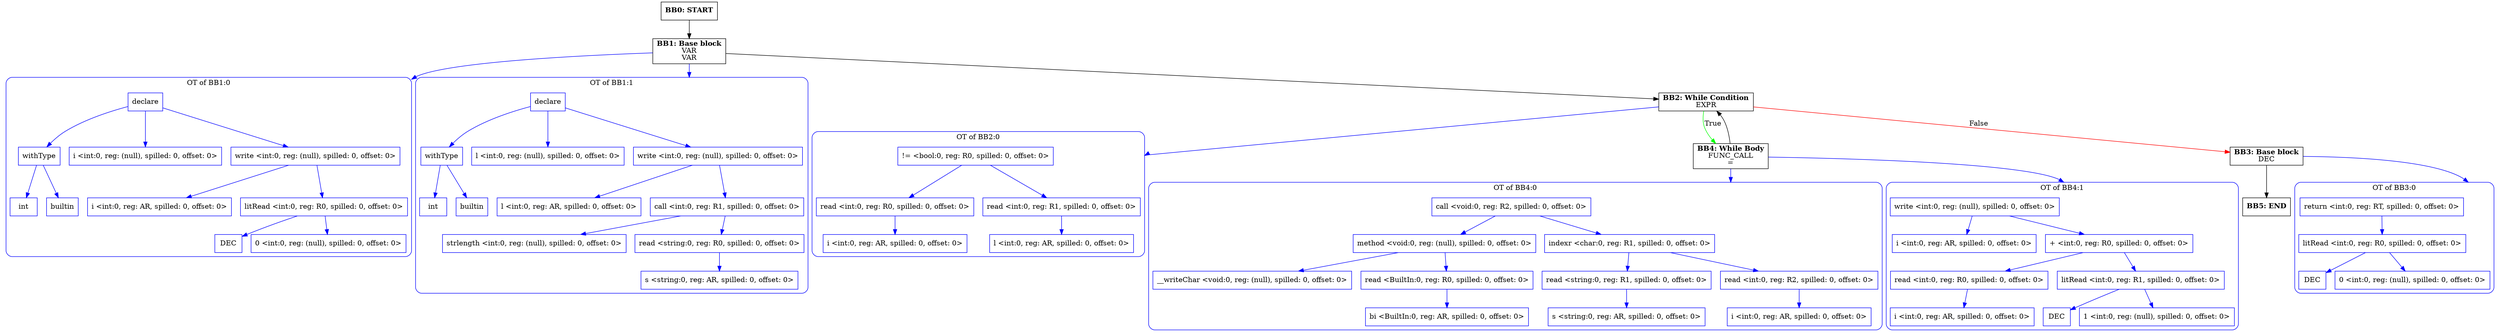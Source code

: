 digraph CFG {
    compound=true;
    graph [splines=true];
    node [shape=rectangle];

    BB5 [label=<<B>BB5: END</B><BR ALIGN="CENTER"/>>];
    BB4 [label=<<B>BB4: While Body</B><BR ALIGN="CENTER"/>FUNC_CALL<BR ALIGN="CENTER"/>=<BR ALIGN="CENTER"/>>];
    subgraph cluster_instruction0 {
        label = "OT of BB4:0";
        style=rounded;
        color=blue;
        entry0 [shape=point, style=invis];
        node0 [label="call <void:0, reg: R2, spilled: 0, offset: 0>", color=blue];
        node1 [label="method <void:0, reg: (null), spilled: 0, offset: 0>", color=blue];
        node2 [label="__writeChar <void:0, reg: (null), spilled: 0, offset: 0>", color=blue];
        node1 -> node2[color=blue];
        node3 [label="read <BuiltIn:0, reg: R0, spilled: 0, offset: 0>", color=blue];
        node4 [label="bi <BuiltIn:0, reg: AR, spilled: 0, offset: 0>", color=blue];
        node3 -> node4[color=blue];
        node1 -> node3[color=blue];
        node0 -> node1[color=blue];
        node5 [label="indexr <char:0, reg: R1, spilled: 0, offset: 0>", color=blue];
        node6 [label="read <string:0, reg: R1, spilled: 0, offset: 0>", color=blue];
        node7 [label="s <string:0, reg: AR, spilled: 0, offset: 0>", color=blue];
        node6 -> node7[color=blue];
        node5 -> node6[color=blue];
        node8 [label="read <int:0, reg: R2, spilled: 0, offset: 0>", color=blue];
        node9 [label="i <int:0, reg: AR, spilled: 0, offset: 0>", color=blue];
        node8 -> node9[color=blue];
        node5 -> node8[color=blue];
        node0 -> node5[color=blue];
    }
    BB4 -> entry0 [lhead=cluster_instruction0, color=blue];
    subgraph cluster_instruction1 {
        label = "OT of BB4:1";
        style=rounded;
        color=blue;
        entry1 [shape=point, style=invis];
        node10 [label="write <int:0, reg: (null), spilled: 0, offset: 0>", color=blue];
        node11 [label="i <int:0, reg: AR, spilled: 0, offset: 0>", color=blue];
        node10 -> node11[color=blue];
        node12 [label="+ <int:0, reg: R0, spilled: 0, offset: 0>", color=blue];
        node13 [label="read <int:0, reg: R0, spilled: 0, offset: 0>", color=blue];
        node14 [label="i <int:0, reg: AR, spilled: 0, offset: 0>", color=blue];
        node13 -> node14[color=blue];
        node12 -> node13[color=blue];
        node15 [label="litRead <int:0, reg: R1, spilled: 0, offset: 0>", color=blue];
        node16 [label="DEC", color=blue];
        node15 -> node16[color=blue];
        node17 [label="1 <int:0, reg: (null), spilled: 0, offset: 0>", color=blue];
        node15 -> node17[color=blue];
        node12 -> node15[color=blue];
        node10 -> node12[color=blue];
    }
    BB4 -> entry1 [lhead=cluster_instruction1, color=blue];
    BB3 [label=<<B>BB3: Base block</B><BR ALIGN="CENTER"/>DEC<BR ALIGN="CENTER"/>>];
    subgraph cluster_instruction2 {
        label = "OT of BB3:0";
        style=rounded;
        color=blue;
        entry2 [shape=point, style=invis];
        node18 [label="return <int:0, reg: RT, spilled: 0, offset: 0>", color=blue];
        node19 [label="litRead <int:0, reg: R0, spilled: 0, offset: 0>", color=blue];
        node20 [label="DEC", color=blue];
        node19 -> node20[color=blue];
        node21 [label="0 <int:0, reg: (null), spilled: 0, offset: 0>", color=blue];
        node19 -> node21[color=blue];
        node18 -> node19[color=blue];
    }
    BB3 -> entry2 [lhead=cluster_instruction2, color=blue];
    BB2 [label=<<B>BB2: While Condition</B><BR ALIGN="CENTER"/>EXPR<BR ALIGN="CENTER"/>>];
    subgraph cluster_instruction3 {
        label = "OT of BB2:0";
        style=rounded;
        color=blue;
        entry3 [shape=point, style=invis];
        node22 [label="!= <bool:0, reg: R0, spilled: 0, offset: 0>", color=blue];
        node23 [label="read <int:0, reg: R0, spilled: 0, offset: 0>", color=blue];
        node24 [label="i <int:0, reg: AR, spilled: 0, offset: 0>", color=blue];
        node23 -> node24[color=blue];
        node22 -> node23[color=blue];
        node25 [label="read <int:0, reg: R1, spilled: 0, offset: 0>", color=blue];
        node26 [label="l <int:0, reg: AR, spilled: 0, offset: 0>", color=blue];
        node25 -> node26[color=blue];
        node22 -> node25[color=blue];
    }
    BB2 -> entry3 [lhead=cluster_instruction3, color=blue];
    BB1 [label=<<B>BB1: Base block</B><BR ALIGN="CENTER"/>VAR<BR ALIGN="CENTER"/>VAR<BR ALIGN="CENTER"/>>];
    subgraph cluster_instruction4 {
        label = "OT of BB1:0";
        style=rounded;
        color=blue;
        entry4 [shape=point, style=invis];
        node27 [label="declare", color=blue];
        node28 [label="withType", color=blue];
        node29 [label="int", color=blue];
        node28 -> node29[color=blue];
        node30 [label="builtin", color=blue];
        node28 -> node30[color=blue];
        node27 -> node28[color=blue];
        node31 [label="i <int:0, reg: (null), spilled: 0, offset: 0>", color=blue];
        node27 -> node31[color=blue];
        node32 [label="write <int:0, reg: (null), spilled: 0, offset: 0>", color=blue];
        node33 [label="i <int:0, reg: AR, spilled: 0, offset: 0>", color=blue];
        node32 -> node33[color=blue];
        node34 [label="litRead <int:0, reg: R0, spilled: 0, offset: 0>", color=blue];
        node35 [label="DEC", color=blue];
        node34 -> node35[color=blue];
        node36 [label="0 <int:0, reg: (null), spilled: 0, offset: 0>", color=blue];
        node34 -> node36[color=blue];
        node32 -> node34[color=blue];
        node27 -> node32[color=blue];
    }
    BB1 -> entry4 [lhead=cluster_instruction4, color=blue];
    subgraph cluster_instruction5 {
        label = "OT of BB1:1";
        style=rounded;
        color=blue;
        entry5 [shape=point, style=invis];
        node37 [label="declare", color=blue];
        node38 [label="withType", color=blue];
        node39 [label="int", color=blue];
        node38 -> node39[color=blue];
        node40 [label="builtin", color=blue];
        node38 -> node40[color=blue];
        node37 -> node38[color=blue];
        node41 [label="l <int:0, reg: (null), spilled: 0, offset: 0>", color=blue];
        node37 -> node41[color=blue];
        node42 [label="write <int:0, reg: (null), spilled: 0, offset: 0>", color=blue];
        node43 [label="l <int:0, reg: AR, spilled: 0, offset: 0>", color=blue];
        node42 -> node43[color=blue];
        node44 [label="call <int:0, reg: R1, spilled: 0, offset: 0>", color=blue];
        node45 [label="strlength <int:0, reg: (null), spilled: 0, offset: 0>", color=blue];
        node44 -> node45[color=blue];
        node46 [label="read <string:0, reg: R0, spilled: 0, offset: 0>", color=blue];
        node47 [label="s <string:0, reg: AR, spilled: 0, offset: 0>", color=blue];
        node46 -> node47[color=blue];
        node44 -> node46[color=blue];
        node42 -> node44[color=blue];
        node37 -> node42[color=blue];
    }
    BB1 -> entry5 [lhead=cluster_instruction5, color=blue];
    BB0 [label=<<B>BB0: START</B><BR ALIGN="CENTER"/>>];

    BB4 -> BB2;
    BB3 -> BB5;
    BB2 -> BB3 [label="False", color=red];
    BB2 -> BB4 [label="True", color=green];
    BB1 -> BB2;
    BB0 -> BB1;
}
